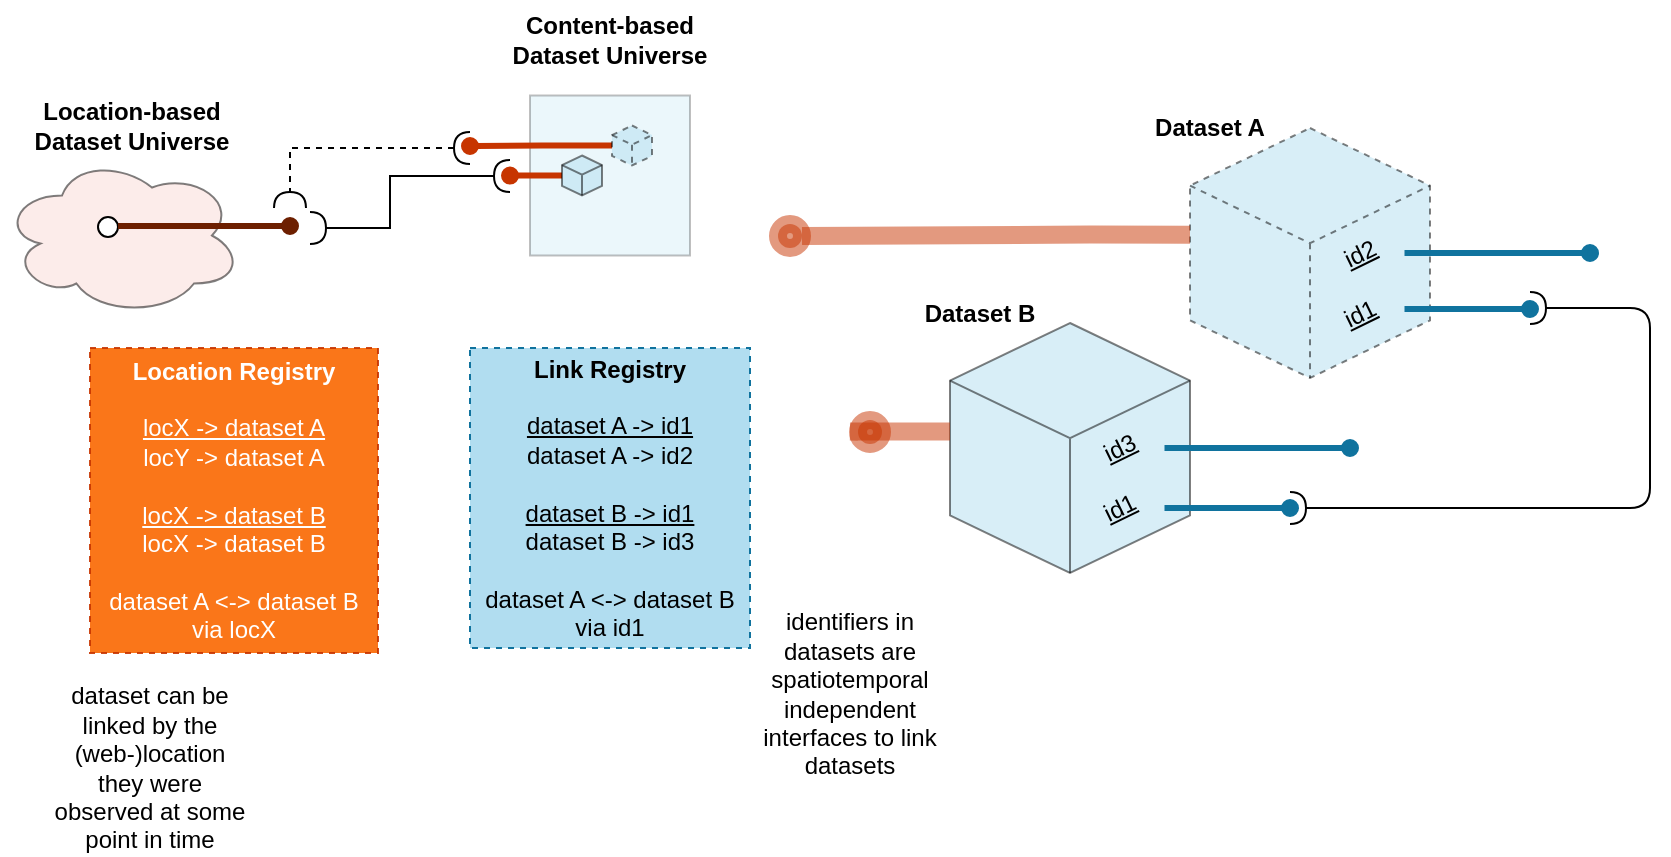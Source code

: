 <mxfile version="13.10.0" type="device"><diagram id="-p5Wq8DdUK5oMZpv8bz3" name="Page-1"><mxGraphModel dx="723" dy="406" grid="1" gridSize="10" guides="1" tooltips="1" connect="1" arrows="1" fold="1" page="1" pageScale="1" pageWidth="850" pageHeight="1100" math="0" shadow="0"><root><mxCell id="0"/><mxCell id="1" parent="0"/><mxCell id="HXzxp1Eleq-vQoLHnq-o-6" value="" style="whiteSpace=wrap;html=1;aspect=fixed;fillColor=#b1ddf0;opacity=25;" parent="1" vertex="1"><mxGeometry x="270" y="53.75" width="80" height="80" as="geometry"/></mxCell><mxCell id="HXzxp1Eleq-vQoLHnq-o-7" value="&lt;div&gt;&lt;b&gt;Content-based &lt;br&gt;&lt;/b&gt;&lt;/div&gt;&lt;div&gt;&lt;b&gt;Dataset Universe&lt;br&gt;&lt;/b&gt;&lt;/div&gt;" style="text;html=1;strokeColor=none;fillColor=none;align=center;verticalAlign=middle;whiteSpace=wrap;rounded=0;" parent="1" vertex="1"><mxGeometry x="260" y="6.25" width="100" height="40" as="geometry"/></mxCell><mxCell id="HXzxp1Eleq-vQoLHnq-o-41" style="edgeStyle=orthogonalEdgeStyle;rounded=0;orthogonalLoop=1;jettySize=auto;html=1;startArrow=halfCircle;startFill=0;endArrow=halfCircle;endFill=0;" parent="1" edge="1"><mxGeometry relative="1" as="geometry"><mxPoint x="160" y="120" as="targetPoint"/><Array as="points"><mxPoint x="200" y="94"/><mxPoint x="200" y="120"/></Array><mxPoint x="260" y="94" as="sourcePoint"/></mxGeometry></mxCell><mxCell id="2MorLl4CK_PblPnLPh0Y-1" style="edgeStyle=orthogonalEdgeStyle;rounded=0;orthogonalLoop=1;jettySize=auto;html=1;exitX=0;exitY=0.5;exitDx=0;exitDy=0;exitPerimeter=0;endArrow=oval;endFill=1;fillColor=#fa6800;strokeColor=#C73500;strokeWidth=3;" edge="1" parent="1" source="HXzxp1Eleq-vQoLHnq-o-8"><mxGeometry relative="1" as="geometry"><mxPoint x="260" y="94" as="targetPoint"/></mxGeometry></mxCell><mxCell id="HXzxp1Eleq-vQoLHnq-o-8" value="" style="whiteSpace=wrap;html=1;shape=mxgraph.basic.isocube;isoAngle=15;fillColor=#b1ddf0;opacity=50;" parent="1" vertex="1"><mxGeometry x="286" y="83.75" width="20" height="20" as="geometry"/></mxCell><mxCell id="2MorLl4CK_PblPnLPh0Y-2" style="edgeStyle=orthogonalEdgeStyle;rounded=0;orthogonalLoop=1;jettySize=auto;html=1;exitX=0;exitY=0.5;exitDx=0;exitDy=0;exitPerimeter=0;startArrow=none;startFill=0;endArrow=oval;endFill=1;fillColor=#fa6800;strokeColor=#C73500;strokeWidth=3;" edge="1" parent="1" source="HXzxp1Eleq-vQoLHnq-o-9"><mxGeometry relative="1" as="geometry"><mxPoint x="240" y="79" as="targetPoint"/><Array as="points"/></mxGeometry></mxCell><mxCell id="HXzxp1Eleq-vQoLHnq-o-9" value="" style="whiteSpace=wrap;html=1;shape=mxgraph.basic.isocube;isoAngle=15;dashed=1;opacity=50;fillColor=#b1ddf0;" parent="1" vertex="1"><mxGeometry x="311" y="68.75" width="20" height="20" as="geometry"/></mxCell><mxCell id="HXzxp1Eleq-vQoLHnq-o-26" value="&lt;div&gt;&lt;b&gt;Link Registry&lt;/b&gt;&lt;/div&gt;&lt;div&gt;&lt;br&gt;&lt;/div&gt;&lt;div&gt;&lt;u&gt;dataset A -&amp;gt; id1&lt;/u&gt;&lt;/div&gt;&lt;div&gt;&lt;div&gt;dataset A -&amp;gt; id2&lt;/div&gt;&lt;div&gt;&lt;br&gt;&lt;/div&gt;&lt;div&gt;&lt;u&gt;dataset B -&amp;gt; id1&lt;/u&gt;&lt;/div&gt;&lt;div&gt;&lt;div&gt;dataset B -&amp;gt; id3&lt;/div&gt;&lt;div&gt;&lt;br&gt;&lt;/div&gt;&lt;div&gt;dataset A &amp;lt;-&amp;gt; dataset B via id1&lt;br&gt;&lt;/div&gt;&lt;/div&gt;&lt;/div&gt;" style="text;html=1;strokeColor=#10739e;fillColor=#b1ddf0;align=center;verticalAlign=middle;whiteSpace=wrap;rounded=0;dashed=1;" parent="1" vertex="1"><mxGeometry x="240" y="180" width="140" height="150" as="geometry"/></mxCell><mxCell id="HXzxp1Eleq-vQoLHnq-o-30" value="" style="ellipse;shape=cloud;whiteSpace=wrap;html=1;fillColor=#fad9d5;opacity=50;" parent="1" vertex="1"><mxGeometry x="6" y="83.75" width="120" height="80" as="geometry"/></mxCell><mxCell id="HXzxp1Eleq-vQoLHnq-o-31" value="&lt;div&gt;&lt;b&gt;Location-based &lt;br&gt;&lt;/b&gt;&lt;/div&gt;&lt;div&gt;&lt;b&gt;Dataset Universe&lt;br&gt;&lt;/b&gt;&lt;/div&gt;" style="text;html=1;strokeColor=none;fillColor=none;align=center;verticalAlign=middle;whiteSpace=wrap;rounded=0;" parent="1" vertex="1"><mxGeometry x="16" y="53.75" width="110" height="30" as="geometry"/></mxCell><mxCell id="HXzxp1Eleq-vQoLHnq-o-32" value="" style="ellipse;whiteSpace=wrap;html=1;aspect=fixed;" parent="1" vertex="1"><mxGeometry x="54" y="114.5" width="10" height="10" as="geometry"/></mxCell><mxCell id="HXzxp1Eleq-vQoLHnq-o-33" value="&lt;div&gt;&lt;b&gt;Location Registry&lt;/b&gt;&lt;/div&gt;&lt;div&gt;&lt;br&gt;&lt;/div&gt;&lt;div&gt;&lt;u&gt;locX -&amp;gt; dataset A&lt;/u&gt;&lt;/div&gt;&lt;div&gt;&lt;div&gt;locY -&amp;gt; dataset A&lt;/div&gt;&lt;div&gt;&lt;br&gt;&lt;/div&gt;&lt;div&gt;&lt;u&gt;locX -&amp;gt; dataset B&lt;/u&gt;&lt;/div&gt;&lt;div&gt;&lt;div&gt;locX -&amp;gt; dataset B&lt;/div&gt;&lt;div&gt;&lt;br&gt;&lt;/div&gt;&lt;div&gt;dataset A &amp;lt;-&amp;gt; dataset B via locX&lt;br&gt;&lt;/div&gt;&lt;/div&gt;&lt;/div&gt;" style="text;html=1;strokeColor=#C73500;fillColor=#fa6800;align=center;verticalAlign=middle;whiteSpace=wrap;rounded=0;dashed=1;fontColor=#ffffff;opacity=90;" parent="1" vertex="1"><mxGeometry x="50" y="180" width="144" height="152.5" as="geometry"/></mxCell><mxCell id="HXzxp1Eleq-vQoLHnq-o-40" style="edgeStyle=orthogonalEdgeStyle;rounded=0;orthogonalLoop=1;jettySize=auto;html=1;endArrow=oval;endFill=1;strokeWidth=3;fillColor=#a0522d;strokeColor=#6D1F00;" parent="1" edge="1"><mxGeometry relative="1" as="geometry"><mxPoint x="150" y="119" as="targetPoint"/><mxPoint x="64.002" y="119" as="sourcePoint"/></mxGeometry></mxCell><mxCell id="HXzxp1Eleq-vQoLHnq-o-42" style="edgeStyle=orthogonalEdgeStyle;rounded=0;orthogonalLoop=1;jettySize=auto;html=1;startArrow=halfCircle;startFill=0;endArrow=halfCircle;endFill=0;dashed=1;" parent="1" edge="1"><mxGeometry relative="1" as="geometry"><mxPoint x="150" y="110" as="targetPoint"/><mxPoint x="240" y="80" as="sourcePoint"/><Array as="points"><mxPoint x="150" y="80"/></Array></mxGeometry></mxCell><mxCell id="HXzxp1Eleq-vQoLHnq-o-43" value="dataset can be linked by the (web-)location they were observed at some point in time" style="text;html=1;strokeColor=none;fillColor=none;align=center;verticalAlign=middle;whiteSpace=wrap;rounded=0;" parent="1" vertex="1"><mxGeometry x="30" y="370" width="100" height="40" as="geometry"/></mxCell><mxCell id="HXzxp1Eleq-vQoLHnq-o-2" value="" style="whiteSpace=wrap;html=1;shape=mxgraph.basic.isocube;isoAngle=15;fillColor=#b1ddf0;opacity=50;" parent="1" vertex="1"><mxGeometry x="480" y="167.5" width="120" height="125" as="geometry"/></mxCell><mxCell id="HXzxp1Eleq-vQoLHnq-o-16" style="edgeStyle=orthogonalEdgeStyle;rounded=0;orthogonalLoop=1;jettySize=auto;html=1;endArrow=oval;endFill=1;fillColor=#b1ddf0;strokeColor=#10739e;strokeWidth=3;" parent="1" source="HXzxp1Eleq-vQoLHnq-o-10" edge="1"><mxGeometry x="430" y="60" as="geometry"><mxPoint x="650" y="260" as="targetPoint"/></mxGeometry></mxCell><mxCell id="HXzxp1Eleq-vQoLHnq-o-10" value="&lt;u&gt;id1&lt;/u&gt;" style="text;html=1;align=center;verticalAlign=middle;whiteSpace=wrap;rounded=0;rotation=334;" parent="1" vertex="1"><mxGeometry x="545" y="250" width="40" height="20" as="geometry"/></mxCell><mxCell id="HXzxp1Eleq-vQoLHnq-o-15" style="edgeStyle=orthogonalEdgeStyle;rounded=0;orthogonalLoop=1;jettySize=auto;html=1;endArrow=oval;endFill=1;fillColor=#b1ddf0;strokeColor=#10739e;strokeWidth=3;" parent="1" source="HXzxp1Eleq-vQoLHnq-o-11" edge="1"><mxGeometry x="430" y="60" as="geometry"><mxPoint x="680" y="230" as="targetPoint"/></mxGeometry></mxCell><mxCell id="HXzxp1Eleq-vQoLHnq-o-11" value="&lt;u&gt;id3&lt;/u&gt;" style="text;html=1;strokeColor=none;fillColor=none;align=center;verticalAlign=middle;whiteSpace=wrap;rounded=0;rotation=334;" parent="1" vertex="1"><mxGeometry x="545" y="220" width="40" height="20" as="geometry"/></mxCell><mxCell id="HXzxp1Eleq-vQoLHnq-o-18" value="" style="whiteSpace=wrap;html=1;shape=mxgraph.basic.isocube;isoAngle=15;dashed=1;fillColor=#b1ddf0;opacity=50;" parent="1" vertex="1"><mxGeometry x="600" y="70" width="120" height="125" as="geometry"/></mxCell><mxCell id="HXzxp1Eleq-vQoLHnq-o-19" style="edgeStyle=orthogonalEdgeStyle;rounded=0;orthogonalLoop=1;jettySize=auto;html=1;endArrow=oval;endFill=1;fillColor=#b1ddf0;strokeColor=#10739e;strokeWidth=3;" parent="1" edge="1"><mxGeometry x="430" y="60" as="geometry"><mxPoint x="770" y="160.5" as="targetPoint"/><mxPoint x="707.252" y="160.5" as="sourcePoint"/></mxGeometry></mxCell><mxCell id="HXzxp1Eleq-vQoLHnq-o-20" value="&lt;u&gt;id1&lt;/u&gt;" style="text;html=1;align=center;verticalAlign=middle;whiteSpace=wrap;rounded=0;rotation=334;" parent="1" vertex="1"><mxGeometry x="665" y="152.5" width="40" height="20" as="geometry"/></mxCell><mxCell id="HXzxp1Eleq-vQoLHnq-o-21" style="edgeStyle=orthogonalEdgeStyle;rounded=0;orthogonalLoop=1;jettySize=auto;html=1;endArrow=oval;endFill=1;fillColor=#b1ddf0;strokeColor=#10739e;strokeWidth=3;" parent="1" source="HXzxp1Eleq-vQoLHnq-o-22" edge="1"><mxGeometry x="430" y="60" as="geometry"><mxPoint x="800" y="132.5" as="targetPoint"/></mxGeometry></mxCell><mxCell id="HXzxp1Eleq-vQoLHnq-o-22" value="&lt;u&gt;id2&lt;/u&gt;" style="text;html=1;strokeColor=none;fillColor=none;align=center;verticalAlign=middle;whiteSpace=wrap;rounded=0;rotation=334;" parent="1" vertex="1"><mxGeometry x="665" y="122.5" width="40" height="20" as="geometry"/></mxCell><mxCell id="HXzxp1Eleq-vQoLHnq-o-23" value="identifiers in datasets are spatiotemporal independent interfaces to link datasets" style="text;html=1;strokeColor=none;fillColor=none;align=center;verticalAlign=middle;whiteSpace=wrap;rounded=0;" parent="1" vertex="1"><mxGeometry x="380" y="332.5" width="100" height="40" as="geometry"/></mxCell><mxCell id="HXzxp1Eleq-vQoLHnq-o-27" value="" style="endArrow=halfCircle;startArrow=halfCircle;html=1;startFill=0;endFill=0;" parent="1" edge="1"><mxGeometry x="430" y="60" width="50" height="50" as="geometry"><mxPoint x="650" y="260" as="sourcePoint"/><mxPoint x="770" y="160" as="targetPoint"/><Array as="points"><mxPoint x="830" y="260"/><mxPoint x="830" y="210"/><mxPoint x="830" y="160"/></Array></mxGeometry></mxCell><mxCell id="HXzxp1Eleq-vQoLHnq-o-28" value="&lt;b&gt;Dataset A&lt;/b&gt;" style="text;html=1;strokeColor=none;fillColor=none;align=center;verticalAlign=middle;whiteSpace=wrap;rounded=0;dashed=1;" parent="1" vertex="1"><mxGeometry x="575" y="60" width="70" height="20" as="geometry"/></mxCell><mxCell id="HXzxp1Eleq-vQoLHnq-o-29" value="&lt;b&gt;Dataset B&lt;/b&gt;" style="text;html=1;strokeColor=none;fillColor=none;align=center;verticalAlign=middle;whiteSpace=wrap;rounded=0;dashed=1;" parent="1" vertex="1"><mxGeometry x="460" y="152.5" width="70" height="20" as="geometry"/></mxCell><mxCell id="2MorLl4CK_PblPnLPh0Y-7" style="edgeStyle=orthogonalEdgeStyle;rounded=0;orthogonalLoop=1;jettySize=auto;html=1;exitX=0;exitY=0.5;exitDx=0;exitDy=0;exitPerimeter=0;startArrow=none;startFill=0;endArrow=oval;endFill=1;fillColor=#fa6800;strokeColor=#C73500;strokeWidth=9;endSize=12;startSize=12;opacity=50;" edge="1" parent="1"><mxGeometry x="430" y="60" as="geometry"><mxPoint x="440" y="222" as="targetPoint"/><mxPoint x="480" y="221.75" as="sourcePoint"/><Array as="points"><mxPoint x="430" y="222"/><mxPoint x="430" y="222"/></Array></mxGeometry></mxCell><mxCell id="2MorLl4CK_PblPnLPh0Y-8" style="edgeStyle=orthogonalEdgeStyle;rounded=0;orthogonalLoop=1;jettySize=auto;html=1;exitX=0;exitY=0.5;exitDx=0;exitDy=0;exitPerimeter=0;startArrow=none;startFill=0;endArrow=oval;endFill=1;fillColor=#fa6800;strokeColor=#C73500;strokeWidth=9;endSize=12;startSize=12;shadow=0;opacity=50;" edge="1" parent="1"><mxGeometry x="430" y="60" as="geometry"><mxPoint x="400" y="124" as="targetPoint"/><mxPoint x="600" y="123.33" as="sourcePoint"/><Array as="points"><mxPoint x="550" y="123.58"/><mxPoint x="550" y="123.58"/></Array></mxGeometry></mxCell></root></mxGraphModel></diagram></mxfile>